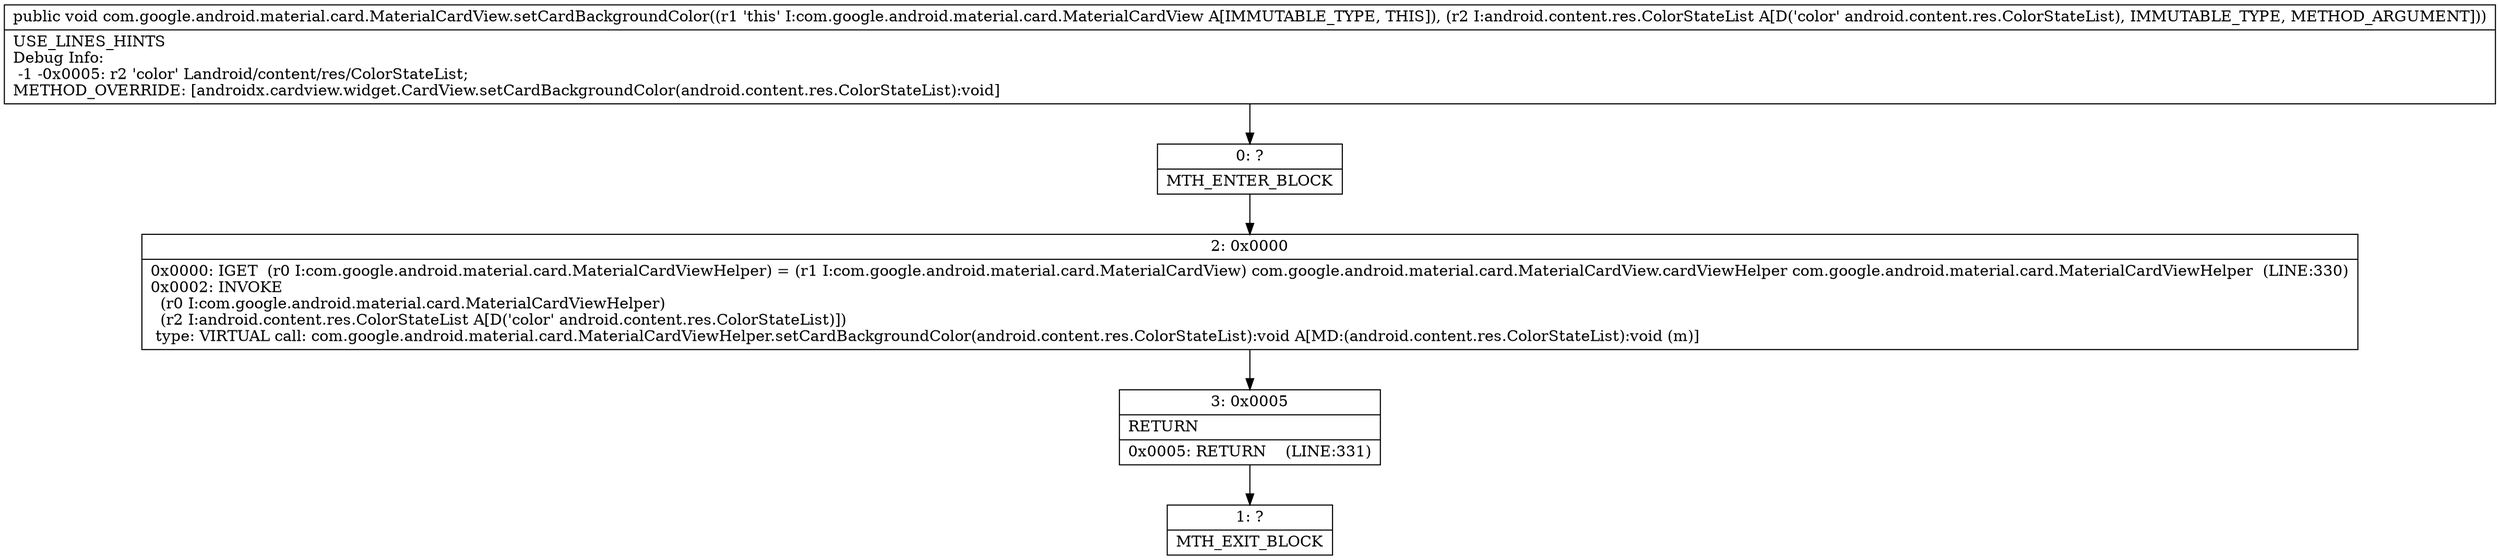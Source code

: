 digraph "CFG forcom.google.android.material.card.MaterialCardView.setCardBackgroundColor(Landroid\/content\/res\/ColorStateList;)V" {
Node_0 [shape=record,label="{0\:\ ?|MTH_ENTER_BLOCK\l}"];
Node_2 [shape=record,label="{2\:\ 0x0000|0x0000: IGET  (r0 I:com.google.android.material.card.MaterialCardViewHelper) = (r1 I:com.google.android.material.card.MaterialCardView) com.google.android.material.card.MaterialCardView.cardViewHelper com.google.android.material.card.MaterialCardViewHelper  (LINE:330)\l0x0002: INVOKE  \l  (r0 I:com.google.android.material.card.MaterialCardViewHelper)\l  (r2 I:android.content.res.ColorStateList A[D('color' android.content.res.ColorStateList)])\l type: VIRTUAL call: com.google.android.material.card.MaterialCardViewHelper.setCardBackgroundColor(android.content.res.ColorStateList):void A[MD:(android.content.res.ColorStateList):void (m)]\l}"];
Node_3 [shape=record,label="{3\:\ 0x0005|RETURN\l|0x0005: RETURN    (LINE:331)\l}"];
Node_1 [shape=record,label="{1\:\ ?|MTH_EXIT_BLOCK\l}"];
MethodNode[shape=record,label="{public void com.google.android.material.card.MaterialCardView.setCardBackgroundColor((r1 'this' I:com.google.android.material.card.MaterialCardView A[IMMUTABLE_TYPE, THIS]), (r2 I:android.content.res.ColorStateList A[D('color' android.content.res.ColorStateList), IMMUTABLE_TYPE, METHOD_ARGUMENT]))  | USE_LINES_HINTS\lDebug Info:\l  \-1 \-0x0005: r2 'color' Landroid\/content\/res\/ColorStateList;\lMETHOD_OVERRIDE: [androidx.cardview.widget.CardView.setCardBackgroundColor(android.content.res.ColorStateList):void]\l}"];
MethodNode -> Node_0;Node_0 -> Node_2;
Node_2 -> Node_3;
Node_3 -> Node_1;
}

